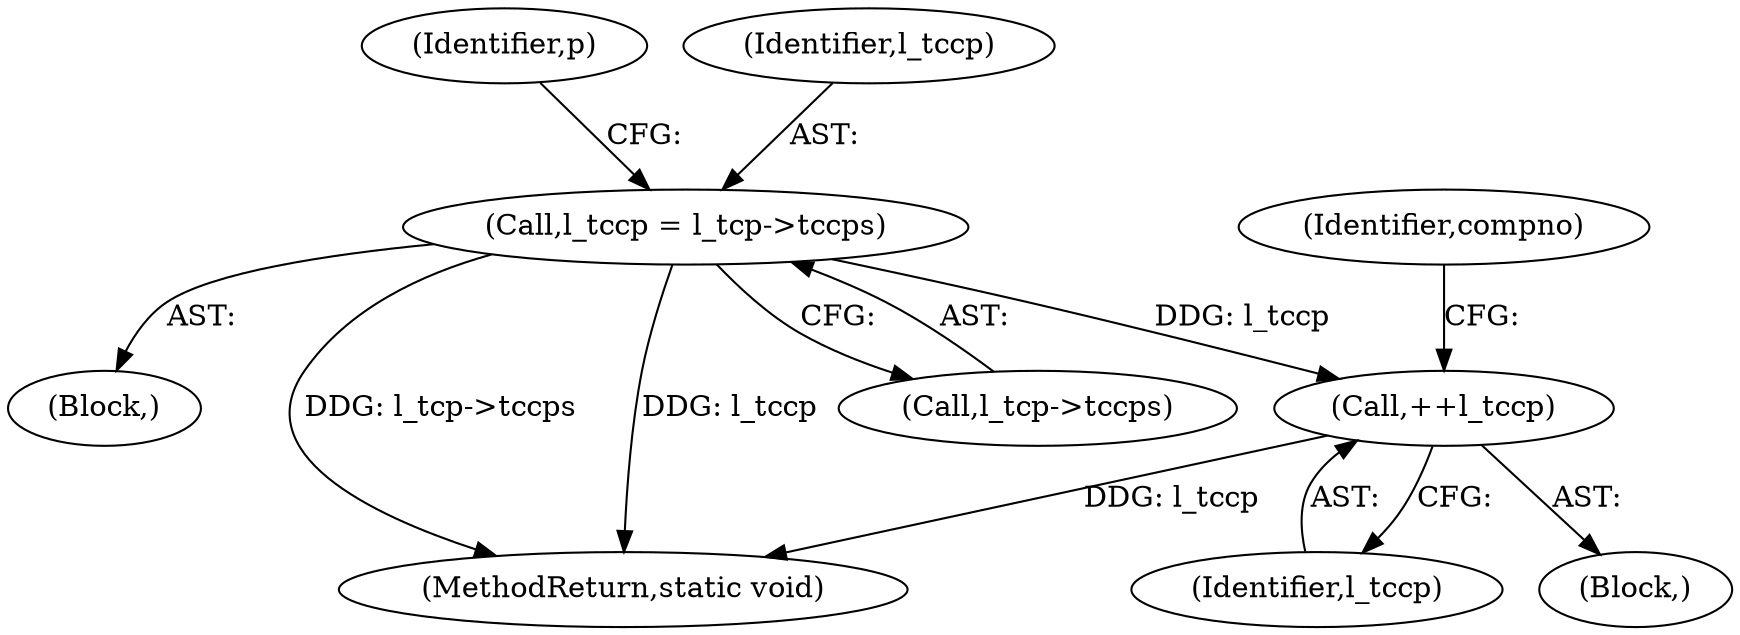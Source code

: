 digraph "0_openjpeg_c58df149900df862806d0e892859b41115875845@pointer" {
"1000563" [label="(Call,++l_tccp)"];
"1000180" [label="(Call,l_tccp = l_tcp->tccps)"];
"1000186" [label="(Identifier,p)"];
"1000181" [label="(Identifier,l_tccp)"];
"1000295" [label="(Identifier,compno)"];
"1000130" [label="(Block,)"];
"1000180" [label="(Call,l_tccp = l_tcp->tccps)"];
"1000565" [label="(MethodReturn,static void)"];
"1000296" [label="(Block,)"];
"1000564" [label="(Identifier,l_tccp)"];
"1000563" [label="(Call,++l_tccp)"];
"1000182" [label="(Call,l_tcp->tccps)"];
"1000563" -> "1000296"  [label="AST: "];
"1000563" -> "1000564"  [label="CFG: "];
"1000564" -> "1000563"  [label="AST: "];
"1000295" -> "1000563"  [label="CFG: "];
"1000563" -> "1000565"  [label="DDG: l_tccp"];
"1000180" -> "1000563"  [label="DDG: l_tccp"];
"1000180" -> "1000130"  [label="AST: "];
"1000180" -> "1000182"  [label="CFG: "];
"1000181" -> "1000180"  [label="AST: "];
"1000182" -> "1000180"  [label="AST: "];
"1000186" -> "1000180"  [label="CFG: "];
"1000180" -> "1000565"  [label="DDG: l_tcp->tccps"];
"1000180" -> "1000565"  [label="DDG: l_tccp"];
}
